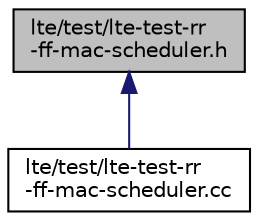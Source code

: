 digraph "lte/test/lte-test-rr-ff-mac-scheduler.h"
{
  edge [fontname="Helvetica",fontsize="10",labelfontname="Helvetica",labelfontsize="10"];
  node [fontname="Helvetica",fontsize="10",shape=record];
  Node1 [label="lte/test/lte-test-rr\l-ff-mac-scheduler.h",height=0.2,width=0.4,color="black", fillcolor="grey75", style="filled", fontcolor="black"];
  Node1 -> Node2 [dir="back",color="midnightblue",fontsize="10",style="solid"];
  Node2 [label="lte/test/lte-test-rr\l-ff-mac-scheduler.cc",height=0.2,width=0.4,color="black", fillcolor="white", style="filled",URL="$d3/ddb/lte-test-rr-ff-mac-scheduler_8cc.html"];
}
